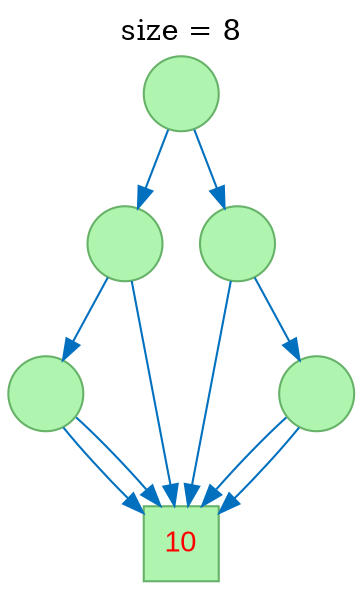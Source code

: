 digraph "sv-6-10" {
labelloc="t"label="size = 8"node [fontname="Arial", fontcolor=red, shape=circle, style=filled, color="#66B268", fillcolor="#AFF4AF" ];
edge [color = "#0070BF"];
1199823423 [label=""];
1199823423 -> 932172204;
932172204 [label=""];
932172204 -> 1225358173;
1225358173 [label=""];
1225358173 -> 1854731462;
1854731462 [label="10" , shape=square];
1225358173 -> 1854731462;
1854731462 [label="10" , shape=square];
932172204 -> 1854731462;
1854731462 [label="10" , shape=square];
1199823423 -> 1848402763;
1848402763 [label=""];
1848402763 -> 1854731462;
1854731462 [label="10" , shape=square];
1848402763 -> 933699219;
933699219 [label=""];
933699219 -> 1854731462;
1854731462 [label="10" , shape=square];
933699219 -> 1854731462;
1854731462 [label="10" , shape=square];
}

